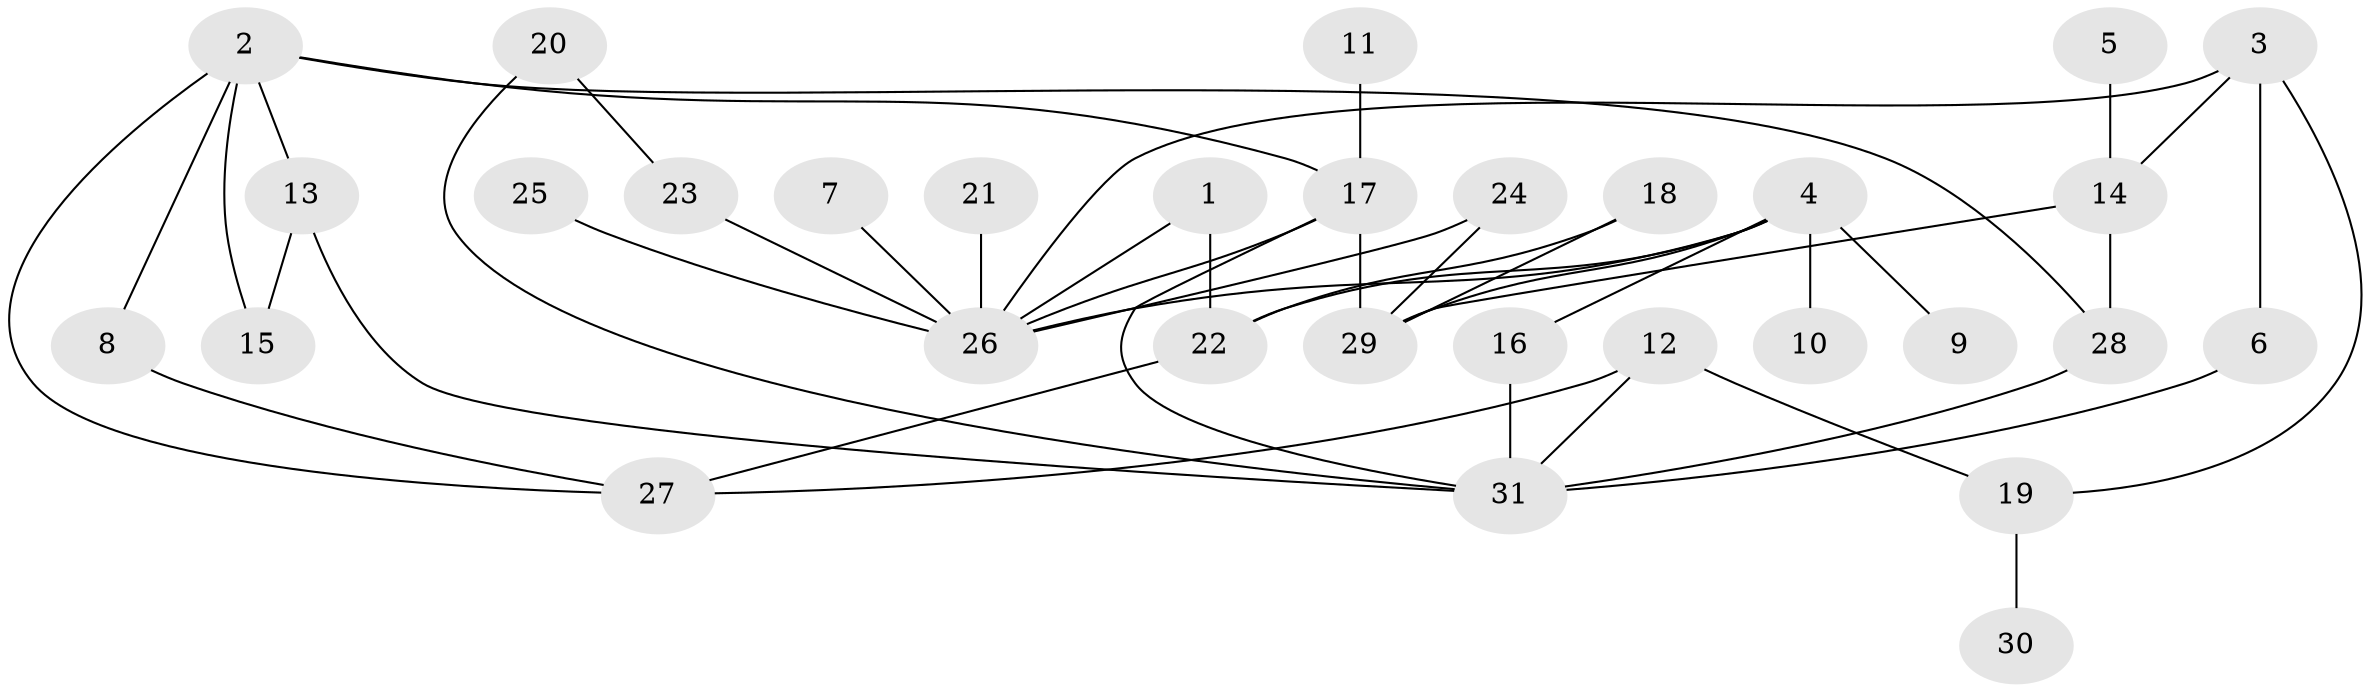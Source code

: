 // original degree distribution, {3: 0.22950819672131148, 6: 0.06557377049180328, 2: 0.3442622950819672, 4: 0.09836065573770492, 5: 0.03278688524590164, 1: 0.22950819672131148}
// Generated by graph-tools (version 1.1) at 2025/25/03/09/25 03:25:32]
// undirected, 31 vertices, 46 edges
graph export_dot {
graph [start="1"]
  node [color=gray90,style=filled];
  1;
  2;
  3;
  4;
  5;
  6;
  7;
  8;
  9;
  10;
  11;
  12;
  13;
  14;
  15;
  16;
  17;
  18;
  19;
  20;
  21;
  22;
  23;
  24;
  25;
  26;
  27;
  28;
  29;
  30;
  31;
  1 -- 22 [weight=1.0];
  1 -- 26 [weight=1.0];
  2 -- 8 [weight=1.0];
  2 -- 13 [weight=1.0];
  2 -- 15 [weight=1.0];
  2 -- 17 [weight=1.0];
  2 -- 27 [weight=1.0];
  2 -- 28 [weight=1.0];
  3 -- 6 [weight=1.0];
  3 -- 14 [weight=1.0];
  3 -- 19 [weight=1.0];
  3 -- 26 [weight=1.0];
  4 -- 9 [weight=1.0];
  4 -- 10 [weight=1.0];
  4 -- 16 [weight=1.0];
  4 -- 22 [weight=1.0];
  4 -- 26 [weight=1.0];
  4 -- 29 [weight=1.0];
  5 -- 14 [weight=1.0];
  6 -- 31 [weight=1.0];
  7 -- 26 [weight=1.0];
  8 -- 27 [weight=1.0];
  11 -- 17 [weight=1.0];
  12 -- 19 [weight=1.0];
  12 -- 27 [weight=1.0];
  12 -- 31 [weight=1.0];
  13 -- 15 [weight=1.0];
  13 -- 31 [weight=1.0];
  14 -- 28 [weight=1.0];
  14 -- 29 [weight=1.0];
  16 -- 31 [weight=1.0];
  17 -- 26 [weight=1.0];
  17 -- 29 [weight=1.0];
  17 -- 31 [weight=1.0];
  18 -- 22 [weight=1.0];
  18 -- 29 [weight=2.0];
  19 -- 30 [weight=1.0];
  20 -- 23 [weight=1.0];
  20 -- 31 [weight=1.0];
  21 -- 26 [weight=1.0];
  22 -- 27 [weight=1.0];
  23 -- 26 [weight=2.0];
  24 -- 26 [weight=1.0];
  24 -- 29 [weight=1.0];
  25 -- 26 [weight=1.0];
  28 -- 31 [weight=1.0];
}
